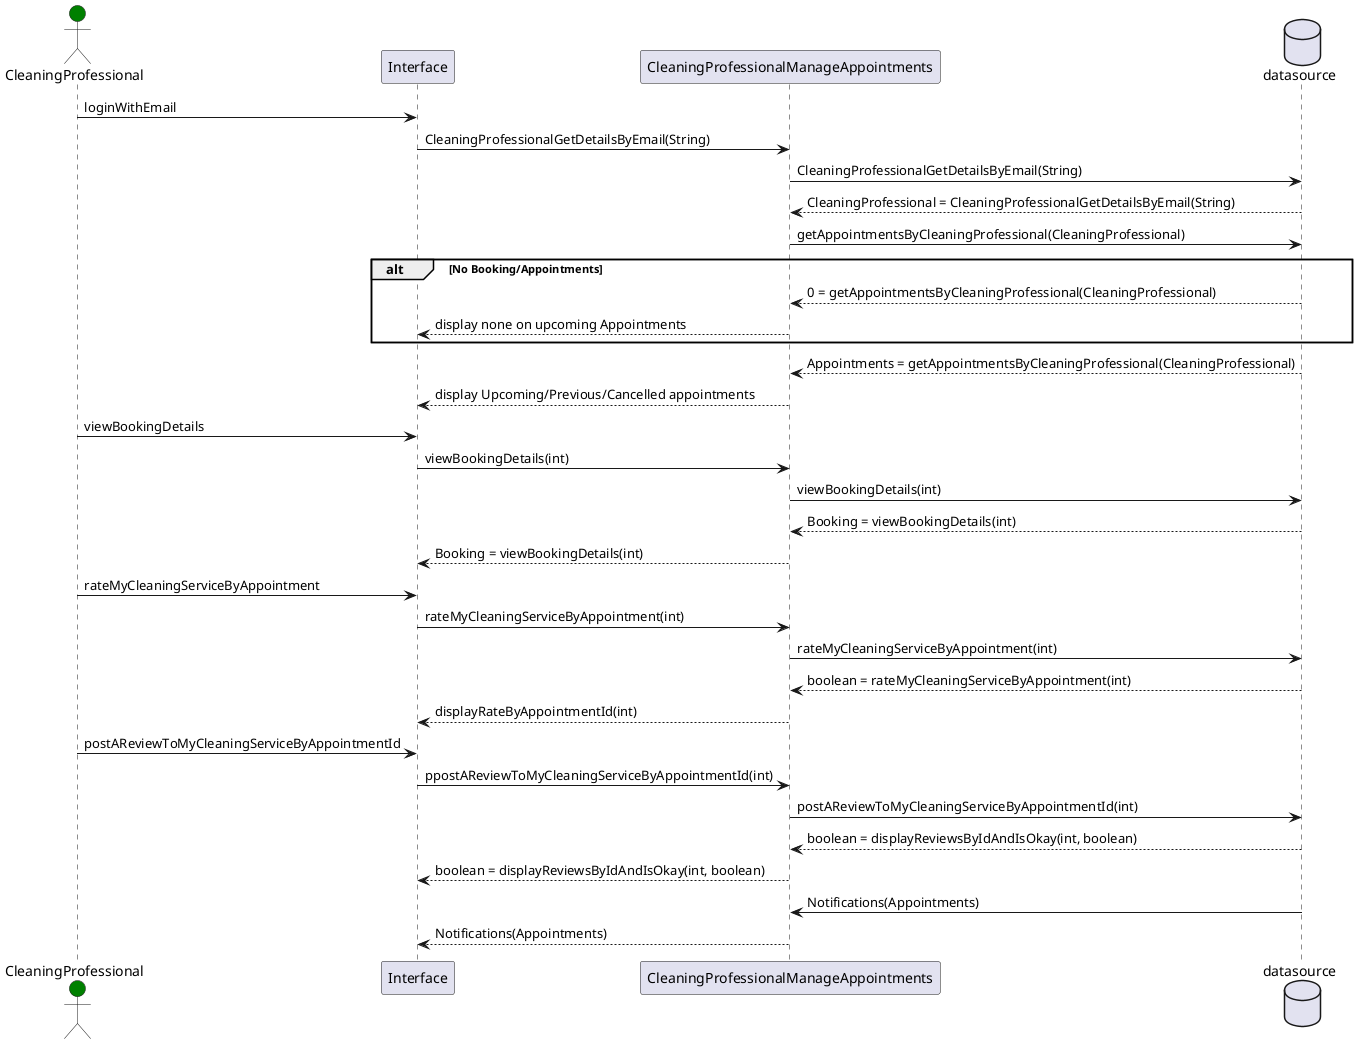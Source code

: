 @startuml
actor CleaningProfessional #green
participant Interface
participant CleaningProfessionalManageAppointments
database datasource

CleaningProfessional -> Interface : loginWithEmail
Interface -> CleaningProfessionalManageAppointments : CleaningProfessionalGetDetailsByEmail(String)
CleaningProfessionalManageAppointments -> datasource : CleaningProfessionalGetDetailsByEmail(String)
datasource --> CleaningProfessionalManageAppointments: CleaningProfessional = CleaningProfessionalGetDetailsByEmail(String)
CleaningProfessionalManageAppointments -> datasource : getAppointmentsByCleaningProfessional(CleaningProfessional)

alt No Booking/Appointments
datasource --> CleaningProfessionalManageAppointments : 0 = getAppointmentsByCleaningProfessional(CleaningProfessional)
CleaningProfessionalManageAppointments --> Interface : display none on upcoming Appointments
end

datasource --> CleaningProfessionalManageAppointments : Appointments = getAppointmentsByCleaningProfessional(CleaningProfessional)
CleaningProfessionalManageAppointments --> Interface :display Upcoming/Previous/Cancelled appointments
CleaningProfessional -> Interface : viewBookingDetails
Interface -> CleaningProfessionalManageAppointments : viewBookingDetails(int)
CleaningProfessionalManageAppointments -> datasource : viewBookingDetails(int)
datasource --> CleaningProfessionalManageAppointments : Booking = viewBookingDetails(int)
CleaningProfessionalManageAppointments --> Interface :  Booking = viewBookingDetails(int)

CleaningProfessional -> Interface : rateMyCleaningServiceByAppointment
Interface -> CleaningProfessionalManageAppointments : rateMyCleaningServiceByAppointment(int)
CleaningProfessionalManageAppointments -> datasource : rateMyCleaningServiceByAppointment(int)
datasource --> CleaningProfessionalManageAppointments : boolean = rateMyCleaningServiceByAppointment(int)
CleaningProfessionalManageAppointments --> Interface : displayRateByAppointmentId(int)

CleaningProfessional -> Interface : postAReviewToMyCleaningServiceByAppointmentId
Interface -> CleaningProfessionalManageAppointments : ppostAReviewToMyCleaningServiceByAppointmentId(int)
CleaningProfessionalManageAppointments -> datasource : postAReviewToMyCleaningServiceByAppointmentId(int)
datasource --> CleaningProfessionalManageAppointments : boolean = displayReviewsByIdAndIsOkay(int, boolean)
CleaningProfessionalManageAppointments --> Interface : boolean = displayReviewsByIdAndIsOkay(int, boolean)
datasource -> CleaningProfessionalManageAppointments : Notifications(Appointments)
CleaningProfessionalManageAppointments --> Interface : Notifications(Appointments)


@enduml